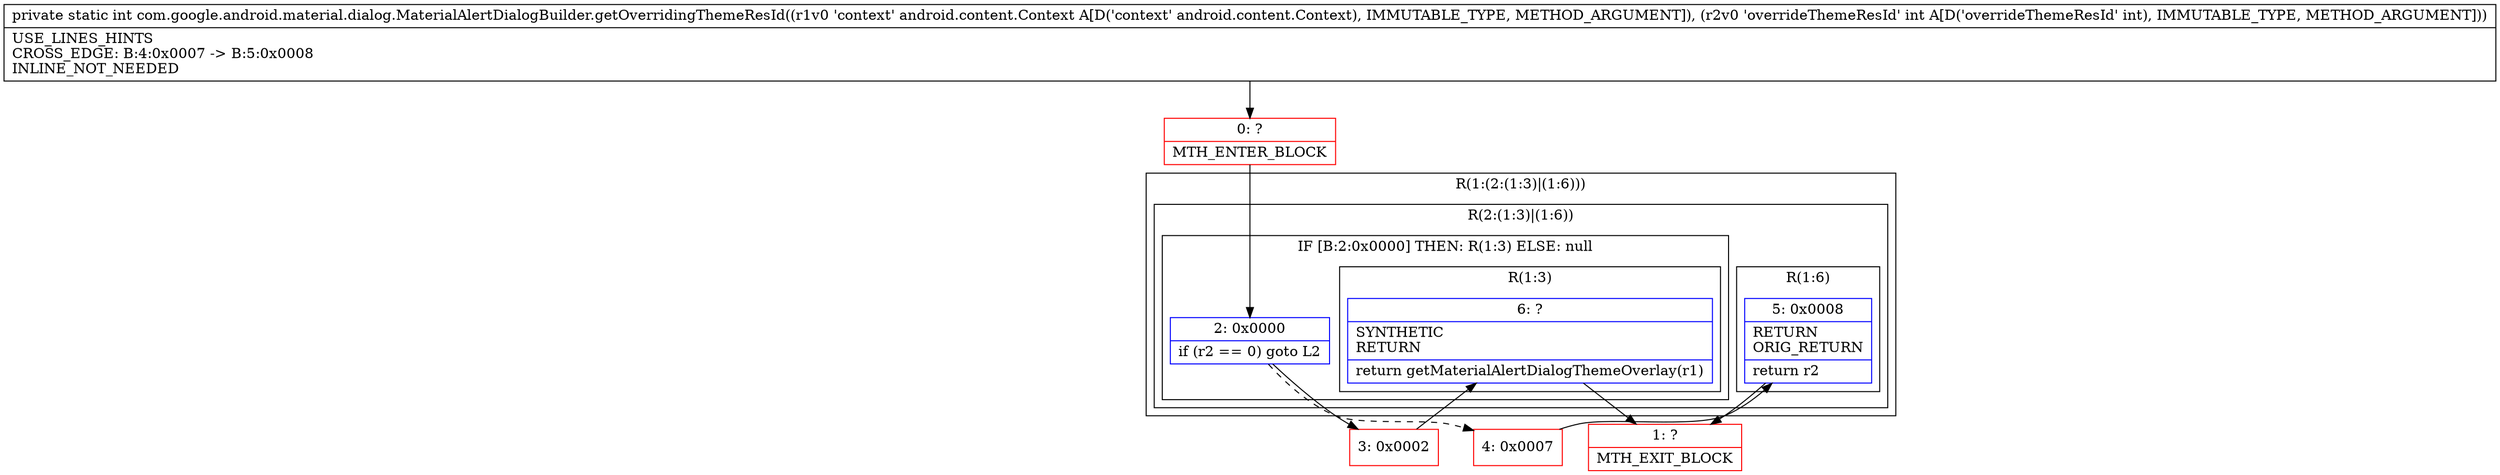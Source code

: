 digraph "CFG forcom.google.android.material.dialog.MaterialAlertDialogBuilder.getOverridingThemeResId(Landroid\/content\/Context;I)I" {
subgraph cluster_Region_988981245 {
label = "R(1:(2:(1:3)|(1:6)))";
node [shape=record,color=blue];
subgraph cluster_Region_1067158130 {
label = "R(2:(1:3)|(1:6))";
node [shape=record,color=blue];
subgraph cluster_IfRegion_1724598106 {
label = "IF [B:2:0x0000] THEN: R(1:3) ELSE: null";
node [shape=record,color=blue];
Node_2 [shape=record,label="{2\:\ 0x0000|if (r2 == 0) goto L2\l}"];
subgraph cluster_Region_1927842943 {
label = "R(1:3)";
node [shape=record,color=blue];
Node_6 [shape=record,label="{6\:\ ?|SYNTHETIC\lRETURN\l|return getMaterialAlertDialogThemeOverlay(r1)\l}"];
}
}
subgraph cluster_Region_1560936592 {
label = "R(1:6)";
node [shape=record,color=blue];
Node_5 [shape=record,label="{5\:\ 0x0008|RETURN\lORIG_RETURN\l|return r2\l}"];
}
}
}
Node_0 [shape=record,color=red,label="{0\:\ ?|MTH_ENTER_BLOCK\l}"];
Node_3 [shape=record,color=red,label="{3\:\ 0x0002}"];
Node_1 [shape=record,color=red,label="{1\:\ ?|MTH_EXIT_BLOCK\l}"];
Node_4 [shape=record,color=red,label="{4\:\ 0x0007}"];
MethodNode[shape=record,label="{private static int com.google.android.material.dialog.MaterialAlertDialogBuilder.getOverridingThemeResId((r1v0 'context' android.content.Context A[D('context' android.content.Context), IMMUTABLE_TYPE, METHOD_ARGUMENT]), (r2v0 'overrideThemeResId' int A[D('overrideThemeResId' int), IMMUTABLE_TYPE, METHOD_ARGUMENT]))  | USE_LINES_HINTS\lCROSS_EDGE: B:4:0x0007 \-\> B:5:0x0008\lINLINE_NOT_NEEDED\l}"];
MethodNode -> Node_0;Node_2 -> Node_3;
Node_2 -> Node_4[style=dashed];
Node_6 -> Node_1;
Node_5 -> Node_1;
Node_0 -> Node_2;
Node_3 -> Node_6;
Node_4 -> Node_5;
}

